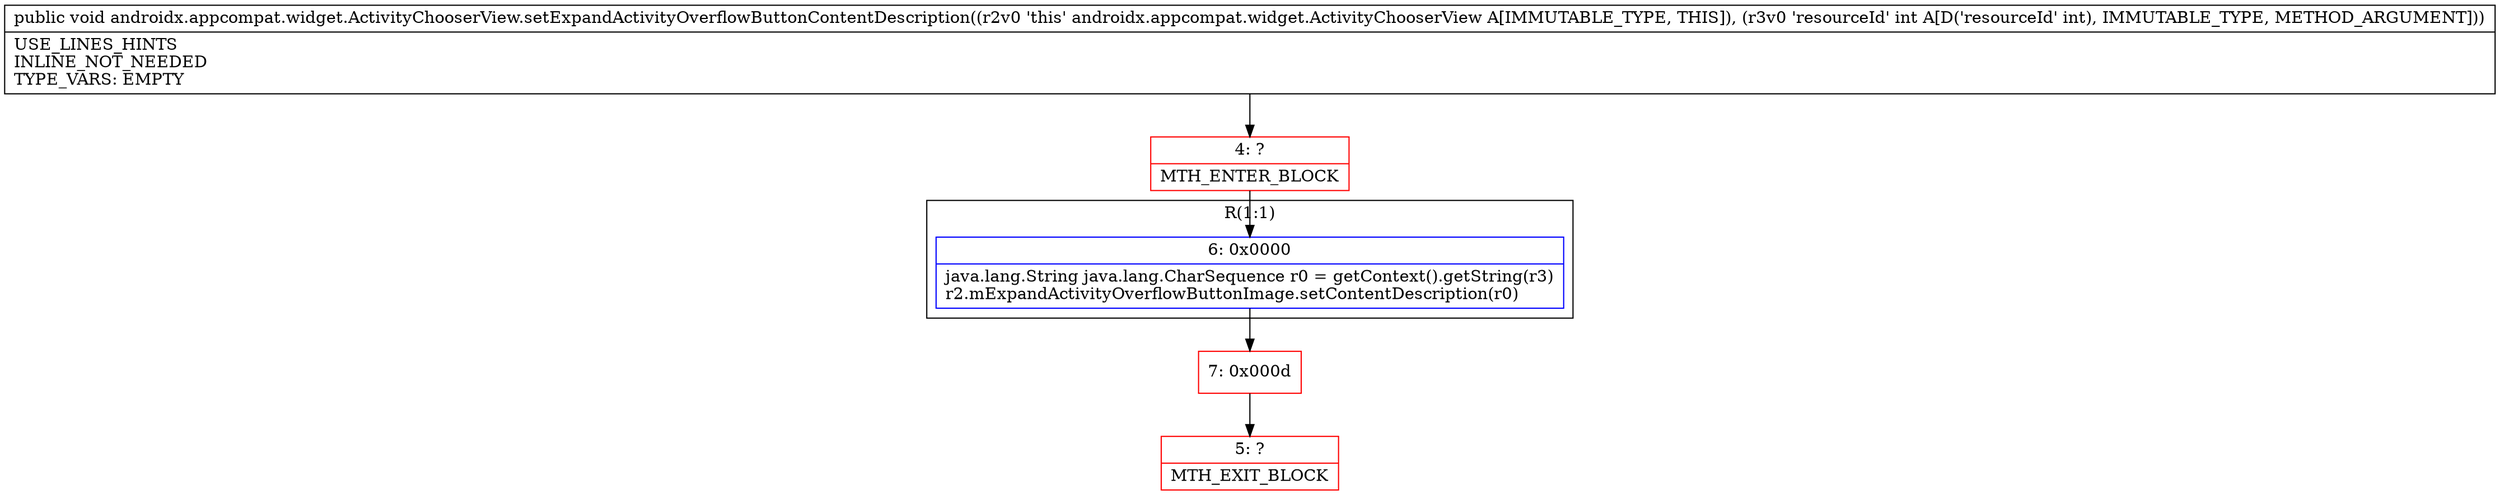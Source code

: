 digraph "CFG forandroidx.appcompat.widget.ActivityChooserView.setExpandActivityOverflowButtonContentDescription(I)V" {
subgraph cluster_Region_648334723 {
label = "R(1:1)";
node [shape=record,color=blue];
Node_6 [shape=record,label="{6\:\ 0x0000|java.lang.String java.lang.CharSequence r0 = getContext().getString(r3)\lr2.mExpandActivityOverflowButtonImage.setContentDescription(r0)\l}"];
}
Node_4 [shape=record,color=red,label="{4\:\ ?|MTH_ENTER_BLOCK\l}"];
Node_7 [shape=record,color=red,label="{7\:\ 0x000d}"];
Node_5 [shape=record,color=red,label="{5\:\ ?|MTH_EXIT_BLOCK\l}"];
MethodNode[shape=record,label="{public void androidx.appcompat.widget.ActivityChooserView.setExpandActivityOverflowButtonContentDescription((r2v0 'this' androidx.appcompat.widget.ActivityChooserView A[IMMUTABLE_TYPE, THIS]), (r3v0 'resourceId' int A[D('resourceId' int), IMMUTABLE_TYPE, METHOD_ARGUMENT]))  | USE_LINES_HINTS\lINLINE_NOT_NEEDED\lTYPE_VARS: EMPTY\l}"];
MethodNode -> Node_4;Node_6 -> Node_7;
Node_4 -> Node_6;
Node_7 -> Node_5;
}

